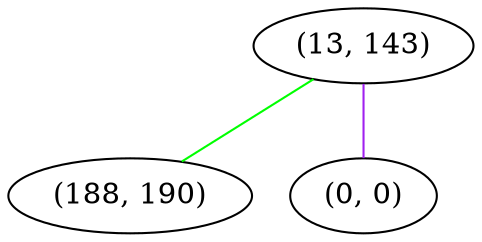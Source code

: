 graph "" {
"(13, 143)";
"(188, 190)";
"(0, 0)";
"(13, 143)" -- "(0, 0)"  [color=purple, key=0, weight=4];
"(13, 143)" -- "(188, 190)"  [color=green, key=0, weight=2];
}
